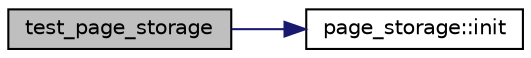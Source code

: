 digraph "test_page_storage"
{
  edge [fontname="Helvetica",fontsize="10",labelfontname="Helvetica",labelfontsize="10"];
  node [fontname="Helvetica",fontsize="10",shape=record];
  rankdir="LR";
  Node359 [label="test_page_storage",height=0.2,width=0.4,color="black", fillcolor="grey75", style="filled", fontcolor="black"];
  Node359 -> Node360 [color="midnightblue",fontsize="10",style="solid",fontname="Helvetica"];
  Node360 [label="page_storage::init",height=0.2,width=0.4,color="black", fillcolor="white", style="filled",URL="$dc/d72/classpage__storage.html#a53d9d92efcff0000764402fcf7cef6e2"];
}
